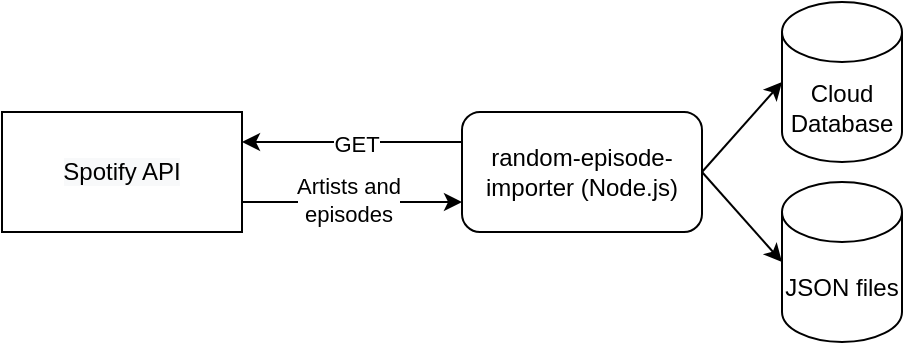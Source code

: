 <mxfile version="14.4.2" type="device"><diagram id="RozTZNDMIgtAOWfcMheF" name="Page-1"><mxGraphModel dx="1426" dy="891" grid="1" gridSize="10" guides="1" tooltips="1" connect="1" arrows="1" fold="1" page="1" pageScale="1" pageWidth="827" pageHeight="1169" math="0" shadow="0"><root><mxCell id="0"/><mxCell id="1" parent="0"/><mxCell id="C0TMRN-31jSp6OqzoqYj-2" value="&lt;meta charset=&quot;utf-8&quot;&gt;&lt;span style=&quot;color: rgb(0, 0, 0); font-family: helvetica; font-size: 12px; font-style: normal; font-weight: 400; letter-spacing: normal; text-align: center; text-indent: 0px; text-transform: none; word-spacing: 0px; background-color: rgb(248, 249, 250); display: inline; float: none;&quot;&gt;Spotify API&lt;/span&gt;" style="rounded=0;whiteSpace=wrap;html=1;" vertex="1" parent="1"><mxGeometry x="40" y="70" width="120" height="60" as="geometry"/></mxCell><mxCell id="C0TMRN-31jSp6OqzoqYj-3" value="random-episode-importer (Node.js)" style="rounded=1;whiteSpace=wrap;html=1;" vertex="1" parent="1"><mxGeometry x="270" y="70" width="120" height="60" as="geometry"/></mxCell><mxCell id="C0TMRN-31jSp6OqzoqYj-4" value="" style="endArrow=classic;html=1;entryX=1;entryY=0.25;entryDx=0;entryDy=0;exitX=0;exitY=0.25;exitDx=0;exitDy=0;" edge="1" parent="1" source="C0TMRN-31jSp6OqzoqYj-3" target="C0TMRN-31jSp6OqzoqYj-2"><mxGeometry width="50" height="50" relative="1" as="geometry"><mxPoint x="390" y="470" as="sourcePoint"/><mxPoint x="440" y="420" as="targetPoint"/></mxGeometry></mxCell><mxCell id="C0TMRN-31jSp6OqzoqYj-5" value="GET" style="edgeLabel;html=1;align=center;verticalAlign=middle;resizable=0;points=[];" vertex="1" connectable="0" parent="C0TMRN-31jSp6OqzoqYj-4"><mxGeometry x="-0.033" y="1" relative="1" as="geometry"><mxPoint as="offset"/></mxGeometry></mxCell><mxCell id="C0TMRN-31jSp6OqzoqYj-6" value="" style="endArrow=classic;html=1;exitX=1;exitY=0.75;exitDx=0;exitDy=0;entryX=0;entryY=0.75;entryDx=0;entryDy=0;" edge="1" parent="1" source="C0TMRN-31jSp6OqzoqYj-2" target="C0TMRN-31jSp6OqzoqYj-3"><mxGeometry width="50" height="50" relative="1" as="geometry"><mxPoint x="390" y="470" as="sourcePoint"/><mxPoint x="440" y="420" as="targetPoint"/></mxGeometry></mxCell><mxCell id="C0TMRN-31jSp6OqzoqYj-7" value="Artists and&lt;br&gt;episodes" style="edgeLabel;html=1;align=center;verticalAlign=middle;resizable=0;points=[];" vertex="1" connectable="0" parent="C0TMRN-31jSp6OqzoqYj-6"><mxGeometry x="-0.033" y="1" relative="1" as="geometry"><mxPoint as="offset"/></mxGeometry></mxCell><mxCell id="C0TMRN-31jSp6OqzoqYj-8" value="Cloud Database" style="shape=cylinder3;whiteSpace=wrap;html=1;boundedLbl=1;backgroundOutline=1;size=15;" vertex="1" parent="1"><mxGeometry x="430" y="15" width="60" height="80" as="geometry"/></mxCell><mxCell id="C0TMRN-31jSp6OqzoqYj-9" value="JSON files" style="shape=cylinder3;whiteSpace=wrap;html=1;boundedLbl=1;backgroundOutline=1;size=15;" vertex="1" parent="1"><mxGeometry x="430" y="105" width="60" height="80" as="geometry"/></mxCell><mxCell id="C0TMRN-31jSp6OqzoqYj-10" value="" style="endArrow=classic;html=1;exitX=1;exitY=0.5;exitDx=0;exitDy=0;entryX=0;entryY=0.5;entryDx=0;entryDy=0;entryPerimeter=0;" edge="1" parent="1" source="C0TMRN-31jSp6OqzoqYj-3" target="C0TMRN-31jSp6OqzoqYj-9"><mxGeometry width="50" height="50" relative="1" as="geometry"><mxPoint x="390" y="470" as="sourcePoint"/><mxPoint x="440" y="420" as="targetPoint"/></mxGeometry></mxCell><mxCell id="C0TMRN-31jSp6OqzoqYj-11" value="" style="endArrow=classic;html=1;exitX=1;exitY=0.5;exitDx=0;exitDy=0;entryX=0;entryY=0.5;entryDx=0;entryDy=0;entryPerimeter=0;" edge="1" parent="1" source="C0TMRN-31jSp6OqzoqYj-3" target="C0TMRN-31jSp6OqzoqYj-8"><mxGeometry width="50" height="50" relative="1" as="geometry"><mxPoint x="400" y="480" as="sourcePoint"/><mxPoint x="450" y="430" as="targetPoint"/></mxGeometry></mxCell></root></mxGraphModel></diagram></mxfile>